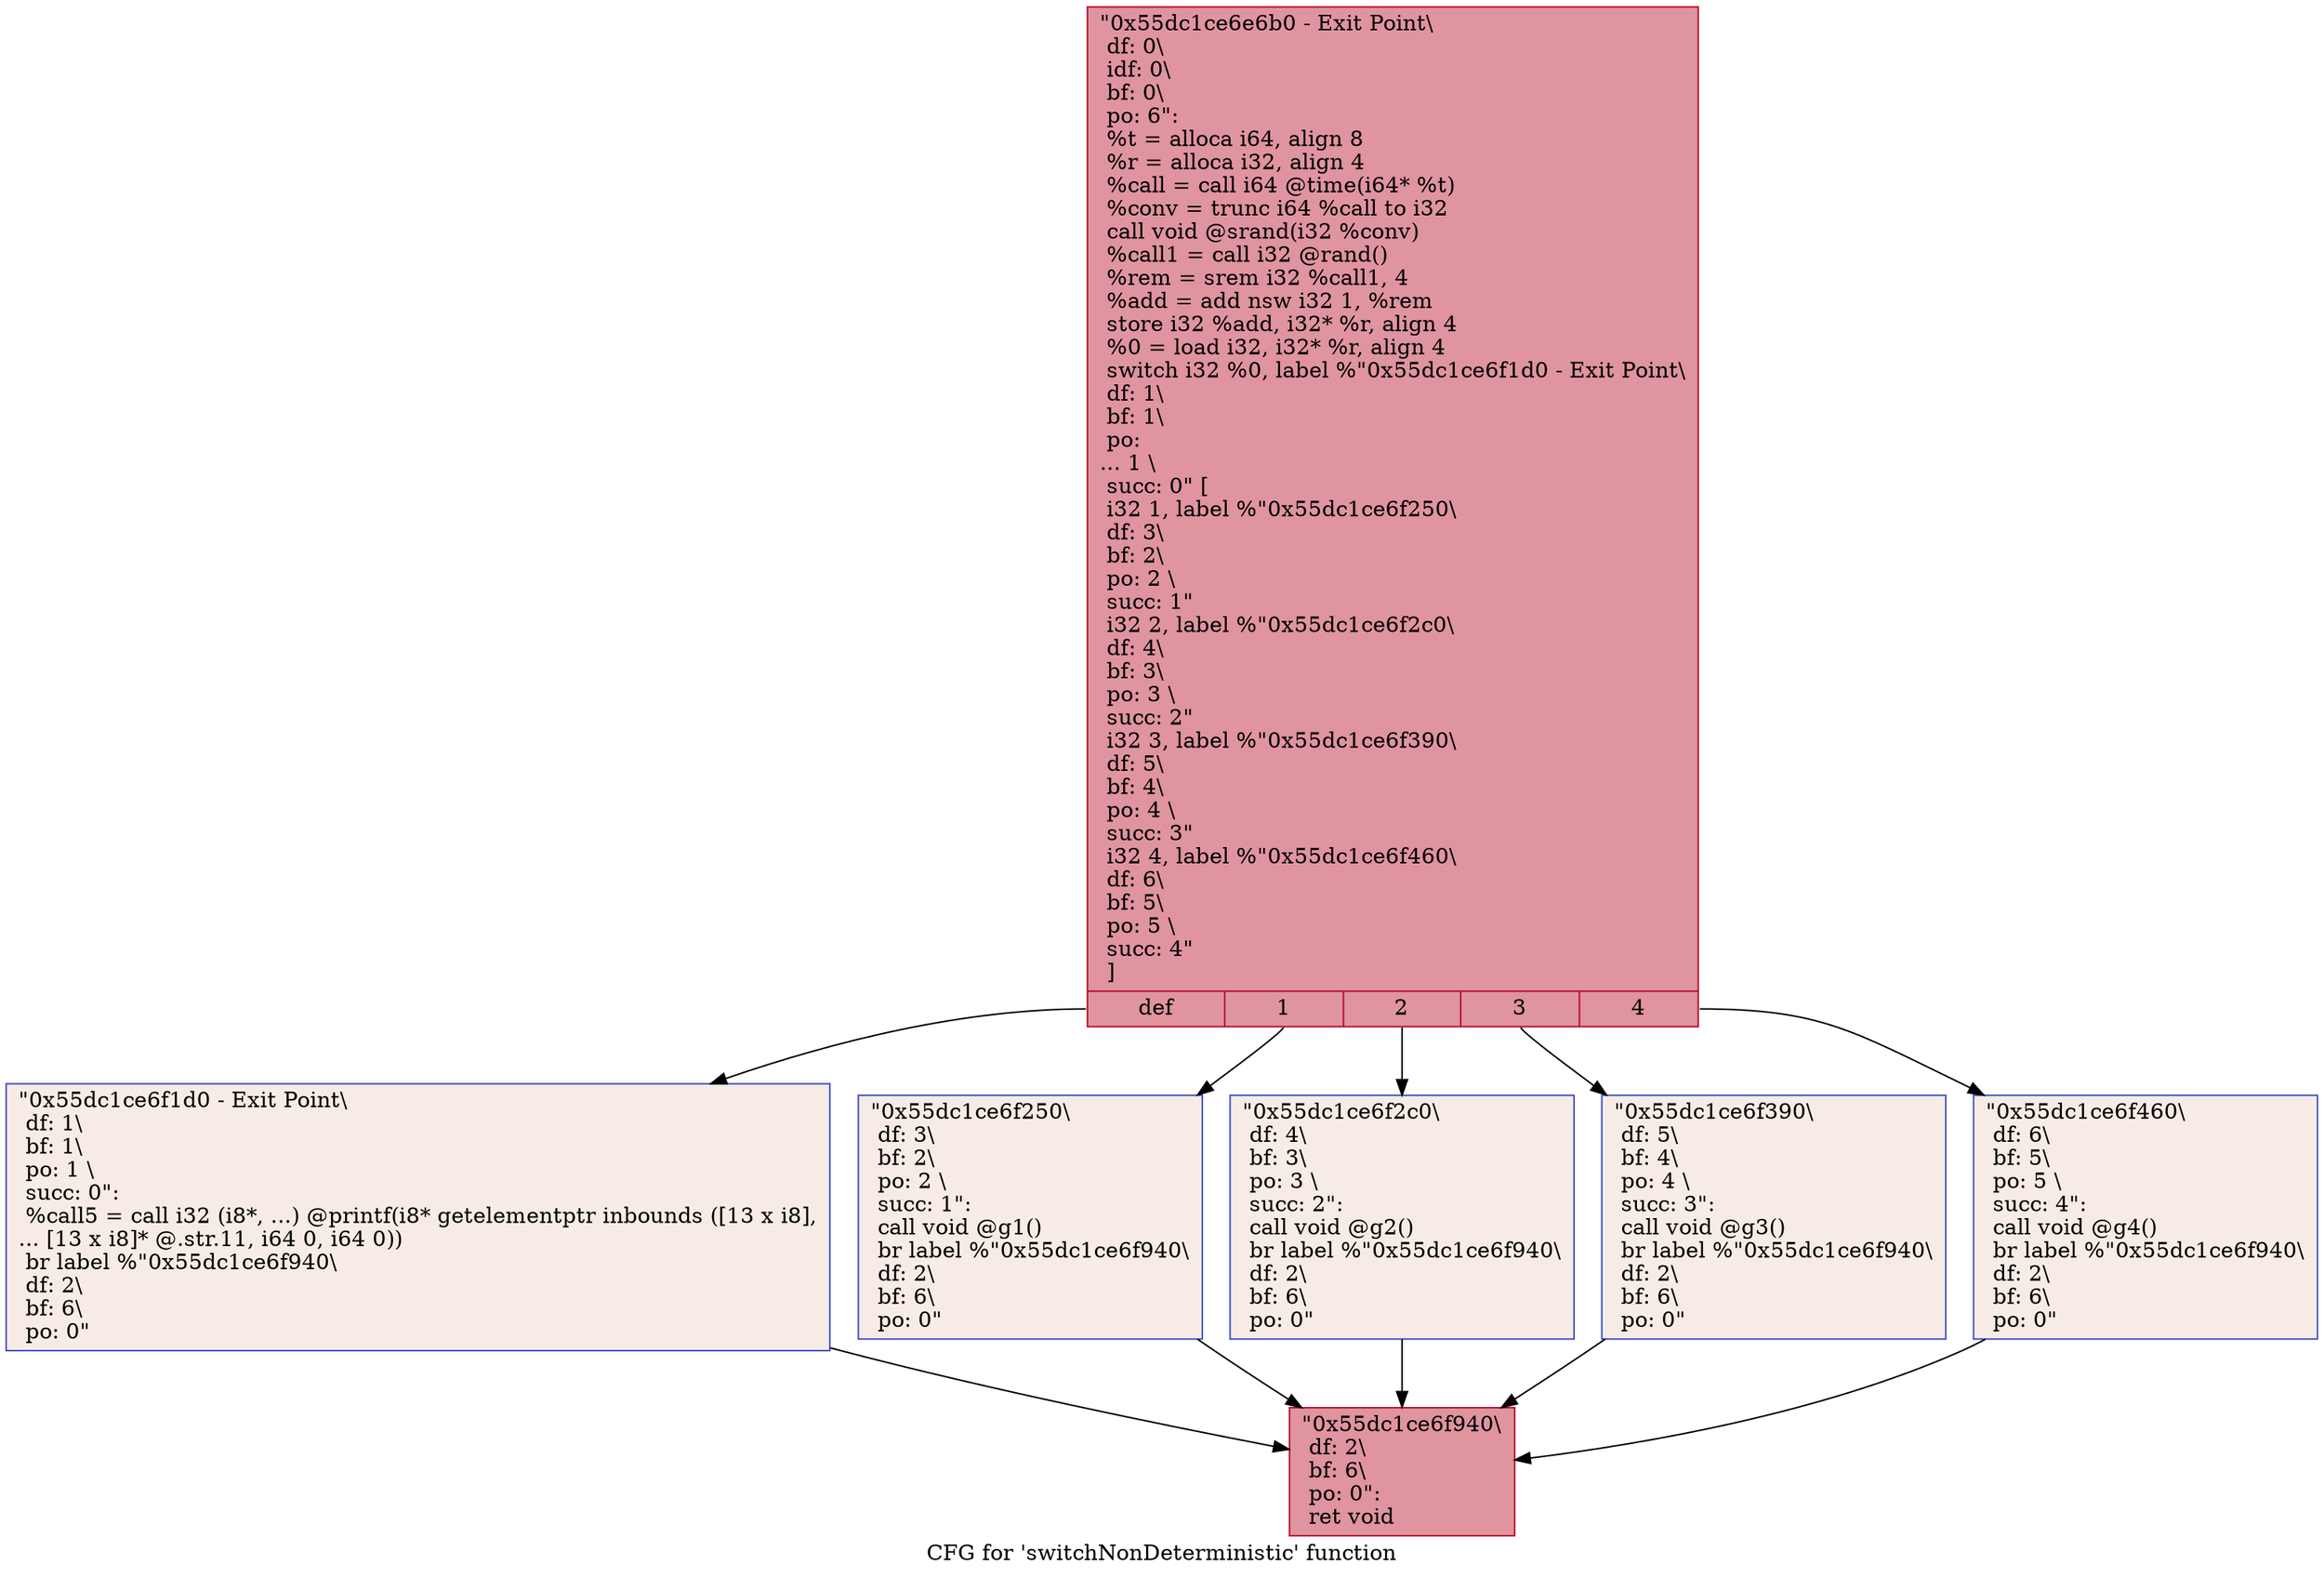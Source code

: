 digraph "CFG for 'switchNonDeterministic' function" {
	label="CFG for 'switchNonDeterministic' function";

	Node0x55dc1ce6e6b0 [shape=record,color="#b70d28ff", style=filled, fillcolor="#b70d2870",label="{\"0x55dc1ce6e6b0 - Exit Point\\\l df: 0\\\l idf: 0\\\l bf: 0\\\l po: 6\":\l  %t = alloca i64, align 8\l  %r = alloca i32, align 4\l  %call = call i64 @time(i64* %t)\l  %conv = trunc i64 %call to i32\l  call void @srand(i32 %conv)\l  %call1 = call i32 @rand()\l  %rem = srem i32 %call1, 4\l  %add = add nsw i32 1, %rem\l  store i32 %add, i32* %r, align 4\l  %0 = load i32, i32* %r, align 4\l  switch i32 %0, label %\"0x55dc1ce6f1d0 - Exit Point\\\l df: 1\\\l bf: 1\\\l po:\l... 1 \\\l succ: 0\" [\l    i32 1, label %\"0x55dc1ce6f250\\\l df: 3\\\l bf: 2\\\l po: 2 \\\l succ: 1\"\l    i32 2, label %\"0x55dc1ce6f2c0\\\l df: 4\\\l bf: 3\\\l po: 3 \\\l succ: 2\"\l    i32 3, label %\"0x55dc1ce6f390\\\l df: 5\\\l bf: 4\\\l po: 4 \\\l succ: 3\"\l    i32 4, label %\"0x55dc1ce6f460\\\l df: 6\\\l bf: 5\\\l po: 5 \\\l succ: 4\"\l  ]\l|{<s0>def|<s1>1|<s2>2|<s3>3|<s4>4}}"];
	Node0x55dc1ce6e6b0:s0 -> Node0x55dc1ce6f1d0;
	Node0x55dc1ce6e6b0:s1 -> Node0x55dc1ce6f250;
	Node0x55dc1ce6e6b0:s2 -> Node0x55dc1ce6f2c0;
	Node0x55dc1ce6e6b0:s3 -> Node0x55dc1ce6f390;
	Node0x55dc1ce6e6b0:s4 -> Node0x55dc1ce6f460;
	Node0x55dc1ce6f250 [shape=record,color="#3d50c3ff", style=filled, fillcolor="#ecd3c570",label="{\"0x55dc1ce6f250\\\l df: 3\\\l bf: 2\\\l po: 2 \\\l succ: 1\": \l  call void @g1()\l  br label %\"0x55dc1ce6f940\\\l df: 2\\\l bf: 6\\\l po: 0\"\l}"];
	Node0x55dc1ce6f250 -> Node0x55dc1ce6f940;
	Node0x55dc1ce6f2c0 [shape=record,color="#3d50c3ff", style=filled, fillcolor="#ecd3c570",label="{\"0x55dc1ce6f2c0\\\l df: 4\\\l bf: 3\\\l po: 3 \\\l succ: 2\": \l  call void @g2()\l  br label %\"0x55dc1ce6f940\\\l df: 2\\\l bf: 6\\\l po: 0\"\l}"];
	Node0x55dc1ce6f2c0 -> Node0x55dc1ce6f940;
	Node0x55dc1ce6f390 [shape=record,color="#3d50c3ff", style=filled, fillcolor="#ecd3c570",label="{\"0x55dc1ce6f390\\\l df: 5\\\l bf: 4\\\l po: 4 \\\l succ: 3\": \l  call void @g3()\l  br label %\"0x55dc1ce6f940\\\l df: 2\\\l bf: 6\\\l po: 0\"\l}"];
	Node0x55dc1ce6f390 -> Node0x55dc1ce6f940;
	Node0x55dc1ce6f460 [shape=record,color="#3d50c3ff", style=filled, fillcolor="#ecd3c570",label="{\"0x55dc1ce6f460\\\l df: 6\\\l bf: 5\\\l po: 5 \\\l succ: 4\": \l  call void @g4()\l  br label %\"0x55dc1ce6f940\\\l df: 2\\\l bf: 6\\\l po: 0\"\l}"];
	Node0x55dc1ce6f460 -> Node0x55dc1ce6f940;
	Node0x55dc1ce6f1d0 [shape=record,color="#3d50c3ff", style=filled, fillcolor="#ecd3c570",label="{\"0x55dc1ce6f1d0 - Exit Point\\\l df: 1\\\l bf: 1\\\l po: 1 \\\l succ: 0\": \l  %call5 = call i32 (i8*, ...) @printf(i8* getelementptr inbounds ([13 x i8],\l... [13 x i8]* @.str.11, i64 0, i64 0))\l  br label %\"0x55dc1ce6f940\\\l df: 2\\\l bf: 6\\\l po: 0\"\l}"];
	Node0x55dc1ce6f1d0 -> Node0x55dc1ce6f940;
	Node0x55dc1ce6f940 [shape=record,color="#b70d28ff", style=filled, fillcolor="#b70d2870",label="{\"0x55dc1ce6f940\\\l df: 2\\\l bf: 6\\\l po: 0\":      \l  ret void\l}"];
}
